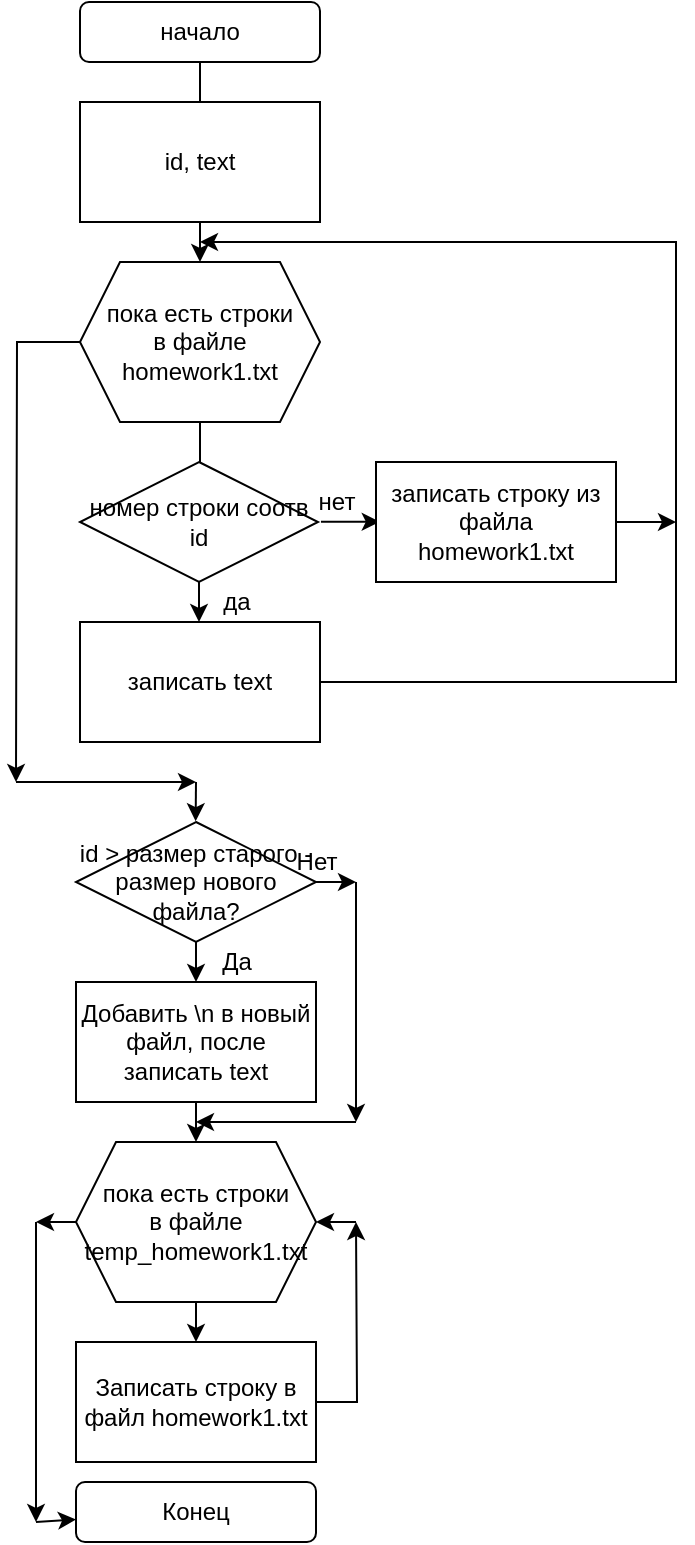 <mxfile version="17.4.5" type="device"><diagram id="Lew5NaQBEsY0jF101zQF" name="Page-1"><mxGraphModel dx="964" dy="566" grid="1" gridSize="10" guides="1" tooltips="1" connect="1" arrows="1" fold="1" page="1" pageScale="1" pageWidth="827" pageHeight="1169" math="0" shadow="0"><root><mxCell id="0"/><mxCell id="1" parent="0"/><mxCell id="Rfa8apUO0t4teAoU87N_-9" value="" style="edgeStyle=orthogonalEdgeStyle;rounded=0;orthogonalLoop=1;jettySize=auto;html=1;" edge="1" parent="1" source="Rfa8apUO0t4teAoU87N_-5" target="Rfa8apUO0t4teAoU87N_-7"><mxGeometry relative="1" as="geometry"/></mxCell><mxCell id="Rfa8apUO0t4teAoU87N_-5" value="начало" style="rounded=1;whiteSpace=wrap;html=1;" vertex="1" parent="1"><mxGeometry x="342" y="30" width="120" height="30" as="geometry"/></mxCell><mxCell id="Rfa8apUO0t4teAoU87N_-6" value="id, text" style="rounded=0;whiteSpace=wrap;html=1;" vertex="1" parent="1"><mxGeometry x="342" y="80" width="120" height="60" as="geometry"/></mxCell><mxCell id="Rfa8apUO0t4teAoU87N_-10" value="" style="edgeStyle=orthogonalEdgeStyle;rounded=0;orthogonalLoop=1;jettySize=auto;html=1;startArrow=none;" edge="1" parent="1" source="Rfa8apUO0t4teAoU87N_-18" target="Rfa8apUO0t4teAoU87N_-8"><mxGeometry relative="1" as="geometry"/></mxCell><mxCell id="Rfa8apUO0t4teAoU87N_-15" style="edgeStyle=orthogonalEdgeStyle;rounded=0;orthogonalLoop=1;jettySize=auto;html=1;" edge="1" parent="1" source="Rfa8apUO0t4teAoU87N_-7"><mxGeometry relative="1" as="geometry"><mxPoint x="310" y="420" as="targetPoint"/></mxGeometry></mxCell><mxCell id="Rfa8apUO0t4teAoU87N_-7" value="&lt;div&gt;пока есть строки&lt;/div&gt;&lt;div&gt;в файле &lt;br&gt;&lt;/div&gt;&lt;div&gt;homework1.txt&lt;br&gt;&lt;/div&gt;" style="shape=hexagon;perimeter=hexagonPerimeter2;whiteSpace=wrap;html=1;fixedSize=1;" vertex="1" parent="1"><mxGeometry x="342" y="160" width="120" height="80" as="geometry"/></mxCell><mxCell id="Rfa8apUO0t4teAoU87N_-11" style="edgeStyle=orthogonalEdgeStyle;rounded=0;orthogonalLoop=1;jettySize=auto;html=1;" edge="1" parent="1" source="Rfa8apUO0t4teAoU87N_-8"><mxGeometry relative="1" as="geometry"><mxPoint x="402" y="150" as="targetPoint"/><Array as="points"><mxPoint x="640" y="370"/><mxPoint x="640" y="150"/></Array></mxGeometry></mxCell><mxCell id="Rfa8apUO0t4teAoU87N_-8" value="записать text" style="rounded=0;whiteSpace=wrap;html=1;" vertex="1" parent="1"><mxGeometry x="342" y="340" width="120" height="60" as="geometry"/></mxCell><mxCell id="Rfa8apUO0t4teAoU87N_-16" value="" style="endArrow=classic;html=1;rounded=0;" edge="1" parent="1"><mxGeometry width="50" height="50" relative="1" as="geometry"><mxPoint x="310" y="420" as="sourcePoint"/><mxPoint x="400" y="420" as="targetPoint"/></mxGeometry></mxCell><mxCell id="Rfa8apUO0t4teAoU87N_-18" value="номер строки соотв id" style="rhombus;whiteSpace=wrap;html=1;" vertex="1" parent="1"><mxGeometry x="342" y="260" width="119" height="60" as="geometry"/></mxCell><mxCell id="Rfa8apUO0t4teAoU87N_-19" value="" style="edgeStyle=orthogonalEdgeStyle;rounded=0;orthogonalLoop=1;jettySize=auto;html=1;endArrow=none;" edge="1" parent="1" source="Rfa8apUO0t4teAoU87N_-7" target="Rfa8apUO0t4teAoU87N_-18"><mxGeometry relative="1" as="geometry"><mxPoint x="402" y="240" as="sourcePoint"/><mxPoint x="402" y="340" as="targetPoint"/></mxGeometry></mxCell><mxCell id="Rfa8apUO0t4teAoU87N_-20" value="да" style="text;html=1;align=center;verticalAlign=middle;resizable=0;points=[];autosize=1;strokeColor=none;fillColor=none;" vertex="1" parent="1"><mxGeometry x="405" y="320" width="30" height="20" as="geometry"/></mxCell><mxCell id="Rfa8apUO0t4teAoU87N_-21" value="нет" style="text;html=1;align=center;verticalAlign=middle;resizable=0;points=[];autosize=1;strokeColor=none;fillColor=none;" vertex="1" parent="1"><mxGeometry x="450" y="270" width="40" height="20" as="geometry"/></mxCell><mxCell id="Rfa8apUO0t4teAoU87N_-23" value="" style="endArrow=classic;html=1;rounded=0;exitX=0.312;exitY=0.994;exitDx=0;exitDy=0;exitPerimeter=0;entryX=1.047;entryY=0.994;entryDx=0;entryDy=0;entryPerimeter=0;" edge="1" parent="1" source="Rfa8apUO0t4teAoU87N_-21" target="Rfa8apUO0t4teAoU87N_-21"><mxGeometry width="50" height="50" relative="1" as="geometry"><mxPoint x="370" y="400" as="sourcePoint"/><mxPoint x="420" y="350" as="targetPoint"/></mxGeometry></mxCell><mxCell id="Rfa8apUO0t4teAoU87N_-24" value="записать строку из файла homework1.txt" style="rounded=0;whiteSpace=wrap;html=1;" vertex="1" parent="1"><mxGeometry x="490" y="260" width="120" height="60" as="geometry"/></mxCell><mxCell id="Rfa8apUO0t4teAoU87N_-25" value="" style="endArrow=classic;html=1;rounded=0;exitX=1;exitY=0.5;exitDx=0;exitDy=0;" edge="1" parent="1" source="Rfa8apUO0t4teAoU87N_-24"><mxGeometry width="50" height="50" relative="1" as="geometry"><mxPoint x="240" y="440" as="sourcePoint"/><mxPoint x="640" y="290" as="targetPoint"/></mxGeometry></mxCell><mxCell id="Rfa8apUO0t4teAoU87N_-26" value="" style="endArrow=classic;html=1;rounded=0;entryX=0.486;entryY=-0.013;entryDx=0;entryDy=0;entryPerimeter=0;" edge="1" parent="1"><mxGeometry width="50" height="50" relative="1" as="geometry"><mxPoint x="400" y="420" as="sourcePoint"/><mxPoint x="399.82" y="439.61" as="targetPoint"/></mxGeometry></mxCell><mxCell id="Rfa8apUO0t4teAoU87N_-27" value="id &amp;gt; размер старого - размер нового файла?" style="rhombus;whiteSpace=wrap;html=1;" vertex="1" parent="1"><mxGeometry x="340" y="440" width="120" height="60" as="geometry"/></mxCell><mxCell id="Rfa8apUO0t4teAoU87N_-28" value="" style="endArrow=classic;html=1;rounded=0;exitX=0.5;exitY=1;exitDx=0;exitDy=0;" edge="1" parent="1" source="Rfa8apUO0t4teAoU87N_-27"><mxGeometry width="50" height="50" relative="1" as="geometry"><mxPoint x="140" y="550" as="sourcePoint"/><mxPoint x="400" y="520" as="targetPoint"/></mxGeometry></mxCell><mxCell id="Rfa8apUO0t4teAoU87N_-29" value="Добавить \n в новый файл, после записать text" style="rounded=0;whiteSpace=wrap;html=1;" vertex="1" parent="1"><mxGeometry x="340" y="520" width="120" height="60" as="geometry"/></mxCell><mxCell id="Rfa8apUO0t4teAoU87N_-30" value="" style="endArrow=classic;html=1;rounded=0;exitX=0.5;exitY=1;exitDx=0;exitDy=0;" edge="1" parent="1" source="Rfa8apUO0t4teAoU87N_-29"><mxGeometry width="50" height="50" relative="1" as="geometry"><mxPoint x="140" y="550" as="sourcePoint"/><mxPoint x="400" y="600" as="targetPoint"/></mxGeometry></mxCell><mxCell id="Rfa8apUO0t4teAoU87N_-31" value="" style="endArrow=classic;html=1;rounded=0;exitX=1;exitY=0.5;exitDx=0;exitDy=0;" edge="1" parent="1" source="Rfa8apUO0t4teAoU87N_-27"><mxGeometry width="50" height="50" relative="1" as="geometry"><mxPoint x="140" y="550" as="sourcePoint"/><mxPoint x="480" y="470" as="targetPoint"/></mxGeometry></mxCell><mxCell id="Rfa8apUO0t4teAoU87N_-32" value="" style="endArrow=classic;html=1;rounded=0;" edge="1" parent="1"><mxGeometry width="50" height="50" relative="1" as="geometry"><mxPoint x="480" y="470" as="sourcePoint"/><mxPoint x="480" y="590" as="targetPoint"/></mxGeometry></mxCell><mxCell id="Rfa8apUO0t4teAoU87N_-33" value="" style="endArrow=classic;html=1;rounded=0;" edge="1" parent="1"><mxGeometry width="50" height="50" relative="1" as="geometry"><mxPoint x="480" y="590" as="sourcePoint"/><mxPoint x="400" y="590" as="targetPoint"/></mxGeometry></mxCell><mxCell id="Rfa8apUO0t4teAoU87N_-34" value="Да" style="text;html=1;align=center;verticalAlign=middle;resizable=0;points=[];autosize=1;strokeColor=none;fillColor=none;" vertex="1" parent="1"><mxGeometry x="405" y="500" width="30" height="20" as="geometry"/></mxCell><mxCell id="Rfa8apUO0t4teAoU87N_-35" value="Нет" style="text;html=1;align=center;verticalAlign=middle;resizable=0;points=[];autosize=1;strokeColor=none;fillColor=none;" vertex="1" parent="1"><mxGeometry x="440" y="450" width="40" height="20" as="geometry"/></mxCell><mxCell id="Rfa8apUO0t4teAoU87N_-36" value="&lt;div&gt;пока есть строки&lt;/div&gt;&lt;div&gt;в файле &lt;br&gt;&lt;/div&gt;&lt;div&gt;temp_homework1.txt&lt;br&gt;&lt;/div&gt;" style="shape=hexagon;perimeter=hexagonPerimeter2;whiteSpace=wrap;html=1;fixedSize=1;" vertex="1" parent="1"><mxGeometry x="340" y="600" width="120" height="80" as="geometry"/></mxCell><mxCell id="Rfa8apUO0t4teAoU87N_-37" value="" style="endArrow=classic;html=1;rounded=0;exitX=0.5;exitY=1;exitDx=0;exitDy=0;" edge="1" parent="1" source="Rfa8apUO0t4teAoU87N_-36"><mxGeometry width="50" height="50" relative="1" as="geometry"><mxPoint x="140" y="780" as="sourcePoint"/><mxPoint x="400" y="700" as="targetPoint"/></mxGeometry></mxCell><mxCell id="Rfa8apUO0t4teAoU87N_-39" style="edgeStyle=orthogonalEdgeStyle;rounded=0;orthogonalLoop=1;jettySize=auto;html=1;" edge="1" parent="1" source="Rfa8apUO0t4teAoU87N_-38"><mxGeometry relative="1" as="geometry"><mxPoint x="480" y="640" as="targetPoint"/></mxGeometry></mxCell><mxCell id="Rfa8apUO0t4teAoU87N_-38" value="&lt;div&gt;Записать строку в&lt;/div&gt;&lt;div&gt;файл homework1.txt&lt;br&gt;&lt;/div&gt;" style="rounded=0;whiteSpace=wrap;html=1;" vertex="1" parent="1"><mxGeometry x="340" y="700" width="120" height="60" as="geometry"/></mxCell><mxCell id="Rfa8apUO0t4teAoU87N_-40" value="" style="endArrow=classic;html=1;rounded=0;" edge="1" parent="1" target="Rfa8apUO0t4teAoU87N_-36"><mxGeometry width="50" height="50" relative="1" as="geometry"><mxPoint x="480" y="640" as="sourcePoint"/><mxPoint x="190" y="730" as="targetPoint"/></mxGeometry></mxCell><mxCell id="Rfa8apUO0t4teAoU87N_-41" value="" style="endArrow=classic;html=1;rounded=0;exitX=0;exitY=0.5;exitDx=0;exitDy=0;" edge="1" parent="1" source="Rfa8apUO0t4teAoU87N_-36"><mxGeometry width="50" height="50" relative="1" as="geometry"><mxPoint x="140" y="780" as="sourcePoint"/><mxPoint x="320" y="640" as="targetPoint"/></mxGeometry></mxCell><mxCell id="Rfa8apUO0t4teAoU87N_-42" value="" style="endArrow=classic;html=1;rounded=0;" edge="1" parent="1"><mxGeometry width="50" height="50" relative="1" as="geometry"><mxPoint x="320" y="640" as="sourcePoint"/><mxPoint x="320" y="790" as="targetPoint"/></mxGeometry></mxCell><mxCell id="Rfa8apUO0t4teAoU87N_-43" value="" style="endArrow=classic;html=1;rounded=0;" edge="1" parent="1" target="Rfa8apUO0t4teAoU87N_-44"><mxGeometry width="50" height="50" relative="1" as="geometry"><mxPoint x="320" y="790" as="sourcePoint"/><mxPoint x="340" y="790" as="targetPoint"/></mxGeometry></mxCell><mxCell id="Rfa8apUO0t4teAoU87N_-44" value="Конец" style="rounded=1;whiteSpace=wrap;html=1;" vertex="1" parent="1"><mxGeometry x="340" y="770" width="120" height="30" as="geometry"/></mxCell></root></mxGraphModel></diagram></mxfile>